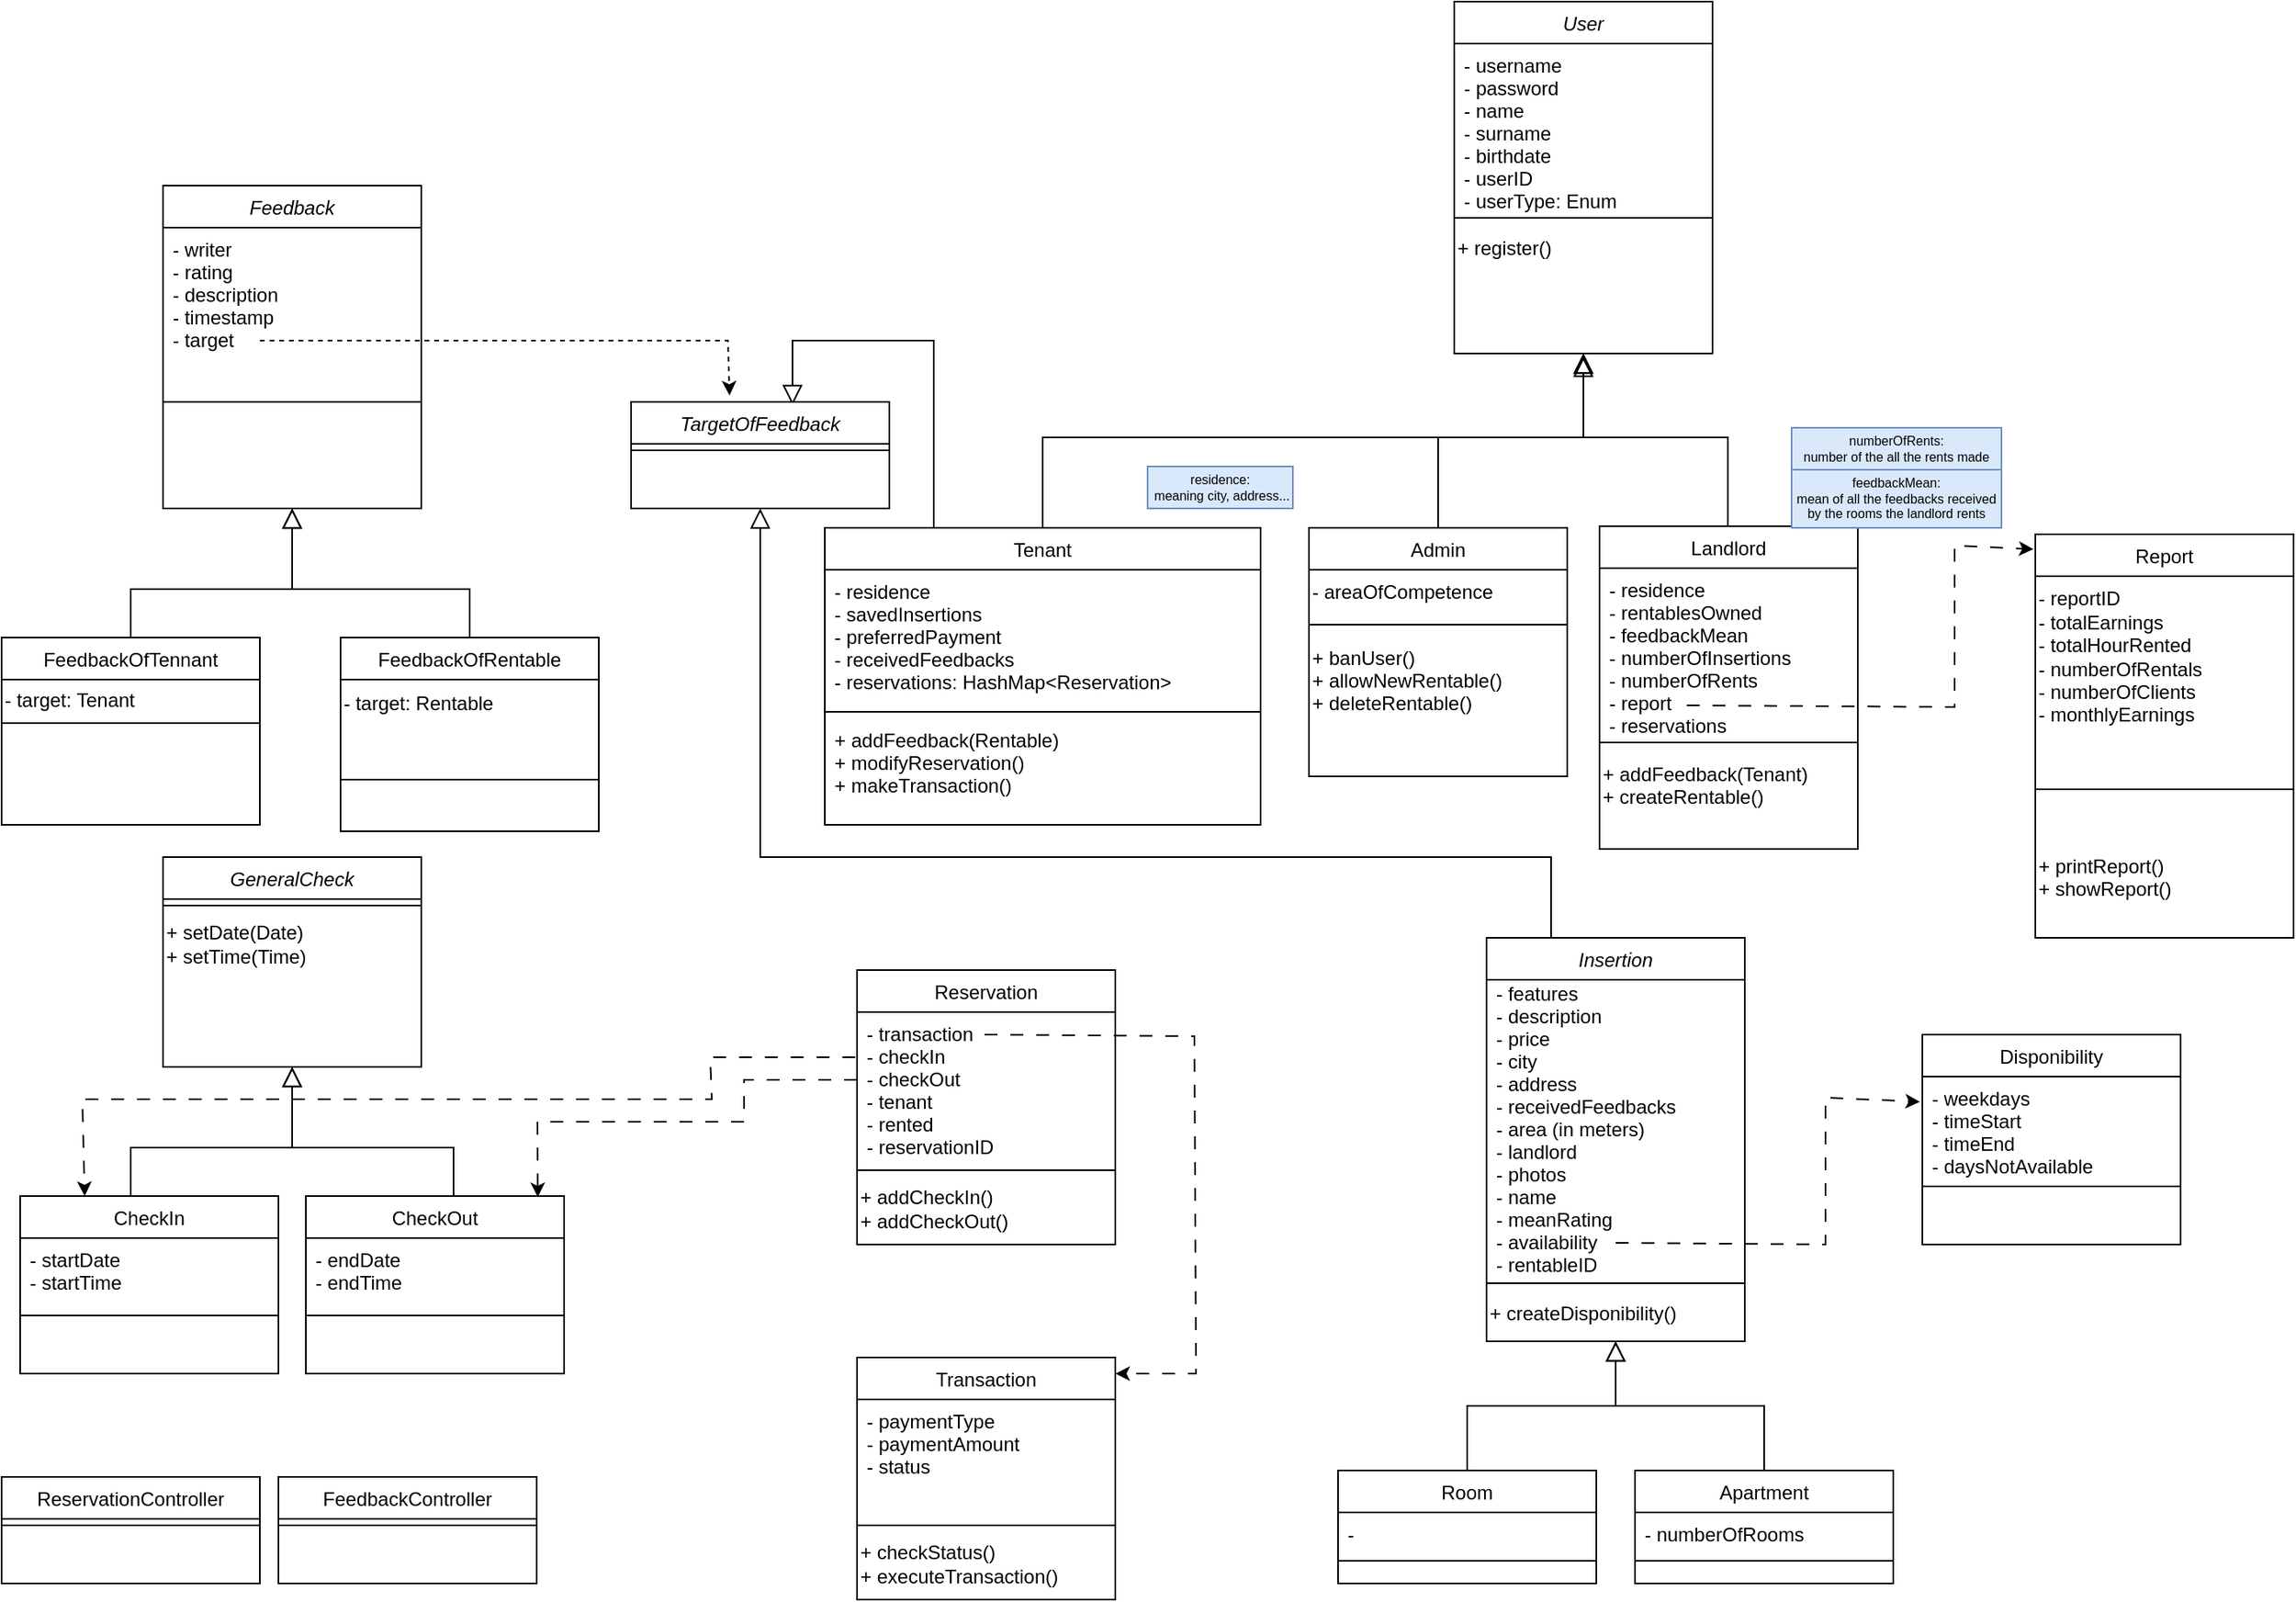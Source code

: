 <mxfile version="22.1.3" type="github">
  <diagram id="C5RBs43oDa-KdzZeNtuy" name="Page-1">
    <mxGraphModel dx="2195" dy="731" grid="1" gridSize="10" guides="1" tooltips="1" connect="1" arrows="1" fold="1" page="1" pageScale="1" pageWidth="827" pageHeight="1169" math="0" shadow="0">
      <root>
        <mxCell id="WIyWlLk6GJQsqaUBKTNV-0" />
        <mxCell id="WIyWlLk6GJQsqaUBKTNV-1" parent="WIyWlLk6GJQsqaUBKTNV-0" />
        <mxCell id="zkfFHV4jXpPFQw0GAbJ--0" value="User" style="swimlane;fontStyle=2;align=center;verticalAlign=top;childLayout=stackLayout;horizontal=1;startSize=26;horizontalStack=0;resizeParent=1;resizeLast=0;collapsible=1;marginBottom=0;rounded=0;shadow=0;strokeWidth=1;" parent="WIyWlLk6GJQsqaUBKTNV-1" vertex="1">
          <mxGeometry x="220" y="40" width="160" height="218" as="geometry">
            <mxRectangle x="220" y="40" width="160" height="26" as="alternateBounds" />
          </mxGeometry>
        </mxCell>
        <mxCell id="zkfFHV4jXpPFQw0GAbJ--1" value="- username&#xa;- password&#xa;- name&#xa;- surname&#xa;- birthdate&#xa;- userID&#xa;- userType: Enum&#xa;" style="text;align=left;verticalAlign=top;spacingLeft=4;spacingRight=4;overflow=hidden;rotatable=0;points=[[0,0.5],[1,0.5]];portConstraint=eastwest;" parent="zkfFHV4jXpPFQw0GAbJ--0" vertex="1">
          <mxGeometry y="26" width="160" height="104" as="geometry" />
        </mxCell>
        <mxCell id="zkfFHV4jXpPFQw0GAbJ--4" value="" style="line;html=1;strokeWidth=1;align=left;verticalAlign=middle;spacingTop=-1;spacingLeft=3;spacingRight=3;rotatable=0;labelPosition=right;points=[];portConstraint=eastwest;" parent="zkfFHV4jXpPFQw0GAbJ--0" vertex="1">
          <mxGeometry y="130" width="160" height="8" as="geometry" />
        </mxCell>
        <mxCell id="p2NiV_iMH0gN7rx2WyT5-13" value="+ register()" style="text;html=1;align=left;verticalAlign=middle;resizable=0;points=[];autosize=1;strokeColor=none;fillColor=none;" parent="zkfFHV4jXpPFQw0GAbJ--0" vertex="1">
          <mxGeometry y="138" width="160" height="30" as="geometry" />
        </mxCell>
        <mxCell id="zkfFHV4jXpPFQw0GAbJ--6" value="Tenant" style="swimlane;fontStyle=0;align=center;verticalAlign=top;childLayout=stackLayout;horizontal=1;startSize=26;horizontalStack=0;resizeParent=1;resizeLast=0;collapsible=1;marginBottom=0;rounded=0;shadow=0;strokeWidth=1;" parent="WIyWlLk6GJQsqaUBKTNV-1" vertex="1">
          <mxGeometry x="-170" y="366" width="270" height="184" as="geometry">
            <mxRectangle x="130" y="380" width="160" height="26" as="alternateBounds" />
          </mxGeometry>
        </mxCell>
        <mxCell id="zkfFHV4jXpPFQw0GAbJ--7" value="- residence&#xa;- savedInsertions&#xa;- preferredPayment&#xa;- receivedFeedbacks&#xa;- reservations: HashMap&lt;Reservation&gt;&#xa;&#xa;" style="text;align=left;verticalAlign=top;spacingLeft=4;spacingRight=4;overflow=hidden;rotatable=0;points=[[0,0.5],[1,0.5]];portConstraint=eastwest;" parent="zkfFHV4jXpPFQw0GAbJ--6" vertex="1">
          <mxGeometry y="26" width="270" height="84" as="geometry" />
        </mxCell>
        <mxCell id="zkfFHV4jXpPFQw0GAbJ--9" value="" style="line;html=1;strokeWidth=1;align=left;verticalAlign=middle;spacingTop=-1;spacingLeft=3;spacingRight=3;rotatable=0;labelPosition=right;points=[];portConstraint=eastwest;" parent="zkfFHV4jXpPFQw0GAbJ--6" vertex="1">
          <mxGeometry y="110" width="270" height="8" as="geometry" />
        </mxCell>
        <mxCell id="zkfFHV4jXpPFQw0GAbJ--11" value="+ addFeedback(Rentable)&#xa;+ modifyReservation()&#xa;+ makeTransaction()&#xa;&#xa;" style="text;align=left;verticalAlign=top;spacingLeft=4;spacingRight=4;overflow=hidden;rotatable=0;points=[[0,0.5],[1,0.5]];portConstraint=eastwest;" parent="zkfFHV4jXpPFQw0GAbJ--6" vertex="1">
          <mxGeometry y="118" width="270" height="62" as="geometry" />
        </mxCell>
        <mxCell id="zkfFHV4jXpPFQw0GAbJ--12" value="" style="endArrow=block;endSize=10;endFill=0;shadow=0;strokeWidth=1;rounded=0;edgeStyle=elbowEdgeStyle;elbow=vertical;" parent="WIyWlLk6GJQsqaUBKTNV-1" source="zkfFHV4jXpPFQw0GAbJ--6" target="zkfFHV4jXpPFQw0GAbJ--0" edge="1">
          <mxGeometry width="160" relative="1" as="geometry">
            <mxPoint x="200" y="203" as="sourcePoint" />
            <mxPoint x="200" y="203" as="targetPoint" />
            <Array as="points">
              <mxPoint x="160" y="310" />
            </Array>
          </mxGeometry>
        </mxCell>
        <mxCell id="zkfFHV4jXpPFQw0GAbJ--13" value="Landlord" style="swimlane;fontStyle=0;align=center;verticalAlign=top;childLayout=stackLayout;horizontal=1;startSize=26;horizontalStack=0;resizeParent=1;resizeLast=0;collapsible=1;marginBottom=0;rounded=0;shadow=0;strokeWidth=1;" parent="WIyWlLk6GJQsqaUBKTNV-1" vertex="1">
          <mxGeometry x="310" y="365" width="160" height="200" as="geometry">
            <mxRectangle x="340" y="380" width="170" height="26" as="alternateBounds" />
          </mxGeometry>
        </mxCell>
        <mxCell id="zkfFHV4jXpPFQw0GAbJ--14" value="- residence&#xa;- rentablesOwned&#xa;- feedbackMean&#xa;- numberOfInsertions&#xa;- numberOfRents&#xa;- report&#xa;- reservations&#xa;" style="text;align=left;verticalAlign=top;spacingLeft=4;spacingRight=4;overflow=hidden;rotatable=0;points=[[0,0.5],[1,0.5]];portConstraint=eastwest;" parent="zkfFHV4jXpPFQw0GAbJ--13" vertex="1">
          <mxGeometry y="26" width="160" height="104" as="geometry" />
        </mxCell>
        <mxCell id="zkfFHV4jXpPFQw0GAbJ--15" value="" style="line;html=1;strokeWidth=1;align=left;verticalAlign=middle;spacingTop=-1;spacingLeft=3;spacingRight=3;rotatable=0;labelPosition=right;points=[];portConstraint=eastwest;" parent="zkfFHV4jXpPFQw0GAbJ--13" vertex="1">
          <mxGeometry y="130" width="160" height="8" as="geometry" />
        </mxCell>
        <mxCell id="p2NiV_iMH0gN7rx2WyT5-9" value="&lt;div&gt;+ addFeedback(Tenant)&lt;/div&gt;&lt;div&gt;+ createRentable()&lt;/div&gt;&lt;div&gt;&lt;br&gt;&lt;/div&gt;" style="text;html=1;align=left;verticalAlign=middle;resizable=0;points=[];autosize=1;strokeColor=none;fillColor=none;" parent="zkfFHV4jXpPFQw0GAbJ--13" vertex="1">
          <mxGeometry y="138" width="160" height="60" as="geometry" />
        </mxCell>
        <mxCell id="zkfFHV4jXpPFQw0GAbJ--16" value="" style="endArrow=block;endSize=10;endFill=0;shadow=0;strokeWidth=1;rounded=0;edgeStyle=elbowEdgeStyle;elbow=vertical;" parent="WIyWlLk6GJQsqaUBKTNV-1" edge="1">
          <mxGeometry width="160" relative="1" as="geometry">
            <mxPoint x="389.52" y="365" as="sourcePoint" />
            <mxPoint x="300" y="260" as="targetPoint" />
            <Array as="points">
              <mxPoint x="350" y="310" />
            </Array>
          </mxGeometry>
        </mxCell>
        <mxCell id="zkfFHV4jXpPFQw0GAbJ--17" value="FeedbackOfTennant" style="swimlane;fontStyle=0;align=center;verticalAlign=top;childLayout=stackLayout;horizontal=1;startSize=26;horizontalStack=0;resizeParent=1;resizeLast=0;collapsible=1;marginBottom=0;rounded=0;shadow=0;strokeWidth=1;" parent="WIyWlLk6GJQsqaUBKTNV-1" vertex="1">
          <mxGeometry x="-680" y="434" width="160" height="116" as="geometry">
            <mxRectangle x="550" y="140" width="160" height="26" as="alternateBounds" />
          </mxGeometry>
        </mxCell>
        <mxCell id="zkfFHV4jXpPFQw0GAbJ--23" value="" style="line;html=1;strokeWidth=1;align=left;verticalAlign=middle;spacingTop=-1;spacingLeft=3;spacingRight=3;rotatable=0;labelPosition=right;points=[];portConstraint=eastwest;" parent="zkfFHV4jXpPFQw0GAbJ--17" vertex="1">
          <mxGeometry y="26" width="160" height="54" as="geometry" />
        </mxCell>
        <mxCell id="wfxfI5iOZnwXjlkPvfiG-5" value="Report" style="swimlane;fontStyle=0;align=center;verticalAlign=top;childLayout=stackLayout;horizontal=1;startSize=26;horizontalStack=0;resizeParent=1;resizeLast=0;collapsible=1;marginBottom=0;rounded=0;shadow=0;strokeWidth=1;" parent="WIyWlLk6GJQsqaUBKTNV-1" vertex="1">
          <mxGeometry x="580" y="370" width="160" height="250" as="geometry">
            <mxRectangle x="340" y="380" width="170" height="26" as="alternateBounds" />
          </mxGeometry>
        </mxCell>
        <mxCell id="p2NiV_iMH0gN7rx2WyT5-6" value="&lt;div&gt;- reportID&lt;/div&gt;&lt;div&gt;- totalEarnings&lt;/div&gt;&lt;div&gt;- totalHourRented&lt;/div&gt;&lt;div&gt;- numberOfRentals&lt;/div&gt;&lt;div&gt;- numberOfClients&lt;br&gt;&lt;/div&gt;&lt;div&gt;- monthlyEarnings&lt;br&gt;&lt;/div&gt;" style="text;html=1;align=left;verticalAlign=middle;resizable=0;points=[];autosize=1;strokeColor=none;fillColor=none;" parent="wfxfI5iOZnwXjlkPvfiG-5" vertex="1">
          <mxGeometry y="26" width="160" height="100" as="geometry" />
        </mxCell>
        <mxCell id="wfxfI5iOZnwXjlkPvfiG-7" value="" style="line;html=1;strokeWidth=1;align=left;verticalAlign=middle;spacingTop=-1;spacingLeft=3;spacingRight=3;rotatable=0;labelPosition=right;points=[];portConstraint=eastwest;" parent="wfxfI5iOZnwXjlkPvfiG-5" vertex="1">
          <mxGeometry y="126" width="160" height="64" as="geometry" />
        </mxCell>
        <mxCell id="p2NiV_iMH0gN7rx2WyT5-11" value="&lt;div&gt;+ printReport()&lt;/div&gt;&lt;div&gt;+ showReport()&lt;/div&gt;&lt;div&gt;&lt;br&gt;&lt;/div&gt;" style="text;html=1;align=left;verticalAlign=middle;resizable=0;points=[];autosize=1;strokeColor=none;fillColor=none;" parent="wfxfI5iOZnwXjlkPvfiG-5" vertex="1">
          <mxGeometry y="190" width="160" height="60" as="geometry" />
        </mxCell>
        <mxCell id="wfxfI5iOZnwXjlkPvfiG-14" value="Insertion" style="swimlane;fontStyle=2;align=center;verticalAlign=top;childLayout=stackLayout;horizontal=1;startSize=26;horizontalStack=0;resizeParent=1;resizeLast=0;collapsible=1;marginBottom=0;rounded=0;shadow=0;strokeWidth=1;" parent="WIyWlLk6GJQsqaUBKTNV-1" vertex="1">
          <mxGeometry x="240" y="620" width="160" height="250" as="geometry">
            <mxRectangle x="340" y="380" width="170" height="26" as="alternateBounds" />
          </mxGeometry>
        </mxCell>
        <mxCell id="wfxfI5iOZnwXjlkPvfiG-15" value="- features&#xa;- description&#xa;- price&#xa;- city&#xa;- address&#xa;- receivedFeedbacks&#xa;- area (in meters)&#xa;- landlord&#xa;- photos&#xa;- name&#xa;- meanRating&#xa;- availability&#xa;- rentableID&#xa;&#xa;&#xa;&#xa;&#xa;&#xa;&#xa;" style="text;align=left;verticalAlign=middle;spacingLeft=4;spacingRight=4;overflow=hidden;rotatable=0;points=[[0,0.5],[1,0.5]];portConstraint=eastwest;labelPosition=center;verticalLabelPosition=middle;" parent="wfxfI5iOZnwXjlkPvfiG-14" vertex="1">
          <mxGeometry y="26" width="160" height="184" as="geometry" />
        </mxCell>
        <mxCell id="wfxfI5iOZnwXjlkPvfiG-16" value="" style="line;html=1;strokeWidth=1;align=left;verticalAlign=middle;spacingTop=-1;spacingLeft=3;spacingRight=3;rotatable=0;labelPosition=right;points=[];portConstraint=eastwest;" parent="wfxfI5iOZnwXjlkPvfiG-14" vertex="1">
          <mxGeometry y="210" width="160" height="8" as="geometry" />
        </mxCell>
        <mxCell id="p2NiV_iMH0gN7rx2WyT5-10" value="+ createDisponibility()" style="text;html=1;align=left;verticalAlign=middle;resizable=0;points=[];autosize=1;strokeColor=none;fillColor=none;" parent="wfxfI5iOZnwXjlkPvfiG-14" vertex="1">
          <mxGeometry y="218" width="160" height="30" as="geometry" />
        </mxCell>
        <mxCell id="wfxfI5iOZnwXjlkPvfiG-17" value="Room" style="swimlane;fontStyle=0;align=center;verticalAlign=top;childLayout=stackLayout;horizontal=1;startSize=26;horizontalStack=0;resizeParent=1;resizeLast=0;collapsible=1;marginBottom=0;rounded=0;shadow=0;strokeWidth=1;" parent="WIyWlLk6GJQsqaUBKTNV-1" vertex="1">
          <mxGeometry x="148" y="950" width="160" height="70" as="geometry">
            <mxRectangle x="340" y="380" width="170" height="26" as="alternateBounds" />
          </mxGeometry>
        </mxCell>
        <mxCell id="wfxfI5iOZnwXjlkPvfiG-18" value="- " style="text;align=left;verticalAlign=top;spacingLeft=4;spacingRight=4;overflow=hidden;rotatable=0;points=[[0,0.5],[1,0.5]];portConstraint=eastwest;" parent="wfxfI5iOZnwXjlkPvfiG-17" vertex="1">
          <mxGeometry y="26" width="160" height="26" as="geometry" />
        </mxCell>
        <mxCell id="wfxfI5iOZnwXjlkPvfiG-19" value="" style="line;html=1;strokeWidth=1;align=left;verticalAlign=middle;spacingTop=-1;spacingLeft=3;spacingRight=3;rotatable=0;labelPosition=right;points=[];portConstraint=eastwest;" parent="wfxfI5iOZnwXjlkPvfiG-17" vertex="1">
          <mxGeometry y="52" width="160" height="8" as="geometry" />
        </mxCell>
        <mxCell id="wfxfI5iOZnwXjlkPvfiG-20" value="Apartment" style="swimlane;fontStyle=0;align=center;verticalAlign=top;childLayout=stackLayout;horizontal=1;startSize=26;horizontalStack=0;resizeParent=1;resizeLast=0;collapsible=1;marginBottom=0;rounded=0;shadow=0;strokeWidth=1;" parent="WIyWlLk6GJQsqaUBKTNV-1" vertex="1">
          <mxGeometry x="332" y="950" width="160" height="70" as="geometry">
            <mxRectangle x="340" y="380" width="170" height="26" as="alternateBounds" />
          </mxGeometry>
        </mxCell>
        <mxCell id="wfxfI5iOZnwXjlkPvfiG-21" value="- numberOfRooms" style="text;align=left;verticalAlign=top;spacingLeft=4;spacingRight=4;overflow=hidden;rotatable=0;points=[[0,0.5],[1,0.5]];portConstraint=eastwest;" parent="wfxfI5iOZnwXjlkPvfiG-20" vertex="1">
          <mxGeometry y="26" width="160" height="26" as="geometry" />
        </mxCell>
        <mxCell id="wfxfI5iOZnwXjlkPvfiG-22" value="" style="line;html=1;strokeWidth=1;align=left;verticalAlign=middle;spacingTop=-1;spacingLeft=3;spacingRight=3;rotatable=0;labelPosition=right;points=[];portConstraint=eastwest;" parent="wfxfI5iOZnwXjlkPvfiG-20" vertex="1">
          <mxGeometry y="52" width="160" height="8" as="geometry" />
        </mxCell>
        <mxCell id="wfxfI5iOZnwXjlkPvfiG-23" value="Reservation" style="swimlane;fontStyle=0;align=center;verticalAlign=top;childLayout=stackLayout;horizontal=1;startSize=26;horizontalStack=0;resizeParent=1;resizeLast=0;collapsible=1;marginBottom=0;rounded=0;shadow=0;strokeWidth=1;" parent="WIyWlLk6GJQsqaUBKTNV-1" vertex="1">
          <mxGeometry x="-150" y="640" width="160" height="170" as="geometry">
            <mxRectangle x="340" y="380" width="170" height="26" as="alternateBounds" />
          </mxGeometry>
        </mxCell>
        <mxCell id="wfxfI5iOZnwXjlkPvfiG-24" value="- transaction&#xa;- checkIn&#xa;- checkOut&#xa;- tenant&#xa;- rented&#xa;- reservationID&#xa;&#xa;" style="text;align=left;verticalAlign=top;spacingLeft=4;spacingRight=4;overflow=hidden;rotatable=0;points=[[0,0.5],[1,0.5]];portConstraint=eastwest;" parent="wfxfI5iOZnwXjlkPvfiG-23" vertex="1">
          <mxGeometry y="26" width="160" height="94" as="geometry" />
        </mxCell>
        <mxCell id="wfxfI5iOZnwXjlkPvfiG-25" value="" style="line;html=1;strokeWidth=1;align=left;verticalAlign=middle;spacingTop=-1;spacingLeft=3;spacingRight=3;rotatable=0;labelPosition=right;points=[];portConstraint=eastwest;" parent="wfxfI5iOZnwXjlkPvfiG-23" vertex="1">
          <mxGeometry y="120" width="160" height="8" as="geometry" />
        </mxCell>
        <mxCell id="p2NiV_iMH0gN7rx2WyT5-7" value="&lt;div&gt;+ addCheckIn()&lt;/div&gt;&lt;div&gt;+ addCheckOut()&lt;/div&gt;" style="text;html=1;align=left;verticalAlign=middle;resizable=0;points=[];autosize=1;strokeColor=none;fillColor=none;" parent="wfxfI5iOZnwXjlkPvfiG-23" vertex="1">
          <mxGeometry y="128" width="160" height="40" as="geometry" />
        </mxCell>
        <mxCell id="wfxfI5iOZnwXjlkPvfiG-26" value="Transaction" style="swimlane;fontStyle=0;align=center;verticalAlign=top;childLayout=stackLayout;horizontal=1;startSize=26;horizontalStack=0;resizeParent=1;resizeLast=0;collapsible=1;marginBottom=0;rounded=0;shadow=0;strokeWidth=1;" parent="WIyWlLk6GJQsqaUBKTNV-1" vertex="1">
          <mxGeometry x="-150" y="880" width="160" height="150" as="geometry">
            <mxRectangle x="340" y="380" width="170" height="26" as="alternateBounds" />
          </mxGeometry>
        </mxCell>
        <mxCell id="wfxfI5iOZnwXjlkPvfiG-27" value="- paymentType&#xa;- paymentAmount&#xa;- status&#xa;" style="text;align=left;verticalAlign=top;spacingLeft=4;spacingRight=4;overflow=hidden;rotatable=0;points=[[0,0.5],[1,0.5]];portConstraint=eastwest;" parent="wfxfI5iOZnwXjlkPvfiG-26" vertex="1">
          <mxGeometry y="26" width="160" height="74" as="geometry" />
        </mxCell>
        <mxCell id="wfxfI5iOZnwXjlkPvfiG-28" value="" style="line;html=1;strokeWidth=1;align=left;verticalAlign=middle;spacingTop=-1;spacingLeft=3;spacingRight=3;rotatable=0;labelPosition=right;points=[];portConstraint=eastwest;" parent="wfxfI5iOZnwXjlkPvfiG-26" vertex="1">
          <mxGeometry y="100" width="160" height="8" as="geometry" />
        </mxCell>
        <mxCell id="p2NiV_iMH0gN7rx2WyT5-8" value="&lt;div&gt;+ checkStatus()&lt;br&gt;&lt;/div&gt;&lt;div&gt;+ executeTransaction()&lt;br&gt;&lt;/div&gt;" style="text;html=1;align=left;verticalAlign=middle;resizable=0;points=[];autosize=1;strokeColor=none;fillColor=none;" parent="wfxfI5iOZnwXjlkPvfiG-26" vertex="1">
          <mxGeometry y="108" width="160" height="40" as="geometry" />
        </mxCell>
        <mxCell id="wfxfI5iOZnwXjlkPvfiG-55" value="Feedback" style="swimlane;fontStyle=2;align=center;verticalAlign=top;childLayout=stackLayout;horizontal=1;startSize=26;horizontalStack=0;resizeParent=1;resizeLast=0;collapsible=1;marginBottom=0;rounded=0;shadow=0;strokeWidth=1;" parent="WIyWlLk6GJQsqaUBKTNV-1" vertex="1">
          <mxGeometry x="-580" y="154" width="160" height="200" as="geometry">
            <mxRectangle x="340" y="380" width="170" height="26" as="alternateBounds" />
          </mxGeometry>
        </mxCell>
        <mxCell id="wfxfI5iOZnwXjlkPvfiG-56" value="- writer&#xa;- rating&#xa;- description&#xa;- timestamp&#xa;- target&#xa;" style="text;align=left;verticalAlign=top;spacingLeft=4;spacingRight=4;overflow=hidden;rotatable=0;points=[[0,0.5],[1,0.5]];portConstraint=eastwest;" parent="wfxfI5iOZnwXjlkPvfiG-55" vertex="1">
          <mxGeometry y="26" width="160" height="104" as="geometry" />
        </mxCell>
        <mxCell id="wfxfI5iOZnwXjlkPvfiG-74" value="" style="endArrow=block;endSize=10;endFill=0;shadow=0;strokeWidth=1;rounded=0;edgeStyle=elbowEdgeStyle;elbow=vertical;exitX=0.25;exitY=0;exitDx=0;exitDy=0;" parent="wfxfI5iOZnwXjlkPvfiG-55" source="zkfFHV4jXpPFQw0GAbJ--6" edge="1">
          <mxGeometry width="160" relative="1" as="geometry">
            <mxPoint x="30" y="160.0" as="sourcePoint" />
            <mxPoint x="390" y="136" as="targetPoint" />
            <Array as="points">
              <mxPoint x="480" y="96" />
            </Array>
          </mxGeometry>
        </mxCell>
        <mxCell id="wfxfI5iOZnwXjlkPvfiG-57" value="" style="line;html=1;strokeWidth=1;align=left;verticalAlign=middle;spacingTop=-1;spacingLeft=3;spacingRight=3;rotatable=0;labelPosition=right;points=[];portConstraint=eastwest;" parent="wfxfI5iOZnwXjlkPvfiG-55" vertex="1">
          <mxGeometry y="130" width="160" height="8" as="geometry" />
        </mxCell>
        <mxCell id="wfxfI5iOZnwXjlkPvfiG-60" value="" style="endArrow=block;endSize=10;endFill=0;shadow=0;strokeWidth=1;rounded=0;edgeStyle=elbowEdgeStyle;elbow=vertical;exitX=0.5;exitY=0;exitDx=0;exitDy=0;" parent="WIyWlLk6GJQsqaUBKTNV-1" source="wfxfI5iOZnwXjlkPvfiG-2" edge="1">
          <mxGeometry width="160" relative="1" as="geometry">
            <mxPoint x="10" y="358.0" as="sourcePoint" />
            <mxPoint x="300" y="258" as="targetPoint" />
            <Array as="points">
              <mxPoint x="260" y="310" />
            </Array>
          </mxGeometry>
        </mxCell>
        <mxCell id="wfxfI5iOZnwXjlkPvfiG-61" value="" style="endArrow=block;endSize=10;endFill=0;shadow=0;strokeWidth=1;rounded=0;edgeStyle=elbowEdgeStyle;elbow=vertical;" parent="WIyWlLk6GJQsqaUBKTNV-1" edge="1">
          <mxGeometry width="160" relative="1" as="geometry">
            <mxPoint x="-390" y="434" as="sourcePoint" />
            <mxPoint x="-500" y="354" as="targetPoint" />
            <Array as="points">
              <mxPoint x="-450" y="404" />
            </Array>
          </mxGeometry>
        </mxCell>
        <mxCell id="wfxfI5iOZnwXjlkPvfiG-62" value="" style="endArrow=block;endSize=10;endFill=0;shadow=0;strokeWidth=1;rounded=0;edgeStyle=elbowEdgeStyle;elbow=vertical;" parent="WIyWlLk6GJQsqaUBKTNV-1" edge="1">
          <mxGeometry width="160" relative="1" as="geometry">
            <mxPoint x="-600" y="434" as="sourcePoint" />
            <mxPoint x="-500" y="354" as="targetPoint" />
            <Array as="points">
              <mxPoint x="-550" y="404" />
            </Array>
          </mxGeometry>
        </mxCell>
        <mxCell id="wfxfI5iOZnwXjlkPvfiG-63" value="" style="endArrow=block;endSize=10;endFill=0;shadow=0;strokeWidth=1;rounded=0;edgeStyle=elbowEdgeStyle;elbow=vertical;exitX=0.5;exitY=0;exitDx=0;exitDy=0;" parent="WIyWlLk6GJQsqaUBKTNV-1" source="wfxfI5iOZnwXjlkPvfiG-17" edge="1">
          <mxGeometry width="160" relative="1" as="geometry">
            <mxPoint x="310" y="890" as="sourcePoint" />
            <mxPoint x="320" y="870" as="targetPoint" />
            <Array as="points" />
          </mxGeometry>
        </mxCell>
        <mxCell id="wfxfI5iOZnwXjlkPvfiG-64" value="" style="endArrow=block;endSize=10;endFill=0;shadow=0;strokeWidth=1;rounded=0;edgeStyle=elbowEdgeStyle;elbow=vertical;exitX=0.5;exitY=0;exitDx=0;exitDy=0;entryX=0.5;entryY=1;entryDx=0;entryDy=0;" parent="WIyWlLk6GJQsqaUBKTNV-1" source="wfxfI5iOZnwXjlkPvfiG-20" target="wfxfI5iOZnwXjlkPvfiG-14" edge="1">
          <mxGeometry width="160" relative="1" as="geometry">
            <mxPoint x="320" y="900" as="sourcePoint" />
            <mxPoint x="390" y="790" as="targetPoint" />
            <Array as="points" />
          </mxGeometry>
        </mxCell>
        <mxCell id="wfxfI5iOZnwXjlkPvfiG-65" value="&lt;div style=&quot;font-size: 8px;&quot;&gt;feedbackMean:&lt;/div&gt;mean of all the feedbacks received by the rooms the landlord rents" style="text;html=1;strokeColor=#6c8ebf;fillColor=#dae8fc;align=center;verticalAlign=middle;whiteSpace=wrap;rounded=0;fontSize=8;" parent="WIyWlLk6GJQsqaUBKTNV-1" vertex="1">
          <mxGeometry x="429" y="330" width="130" height="36" as="geometry" />
        </mxCell>
        <mxCell id="wfxfI5iOZnwXjlkPvfiG-66" value="&lt;div style=&quot;font-size: 8px;&quot;&gt;numberOfRents:&lt;/div&gt;number of the all the rents made " style="text;html=1;strokeColor=#6c8ebf;fillColor=#dae8fc;align=center;verticalAlign=middle;whiteSpace=wrap;rounded=0;fontSize=8;" parent="WIyWlLk6GJQsqaUBKTNV-1" vertex="1">
          <mxGeometry x="429" y="304" width="130" height="26" as="geometry" />
        </mxCell>
        <mxCell id="wfxfI5iOZnwXjlkPvfiG-71" value="TargetOfFeedback" style="swimlane;fontStyle=2;align=center;verticalAlign=top;childLayout=stackLayout;horizontal=1;startSize=26;horizontalStack=0;resizeParent=1;resizeLast=0;collapsible=1;marginBottom=0;rounded=0;shadow=0;strokeWidth=1;" parent="WIyWlLk6GJQsqaUBKTNV-1" vertex="1">
          <mxGeometry x="-290" y="288" width="160" height="66" as="geometry">
            <mxRectangle x="340" y="380" width="170" height="26" as="alternateBounds" />
          </mxGeometry>
        </mxCell>
        <mxCell id="wfxfI5iOZnwXjlkPvfiG-73" value="" style="line;html=1;strokeWidth=1;align=left;verticalAlign=middle;spacingTop=-1;spacingLeft=3;spacingRight=3;rotatable=0;labelPosition=right;points=[];portConstraint=eastwest;" parent="wfxfI5iOZnwXjlkPvfiG-71" vertex="1">
          <mxGeometry y="26" width="160" height="8" as="geometry" />
        </mxCell>
        <mxCell id="wfxfI5iOZnwXjlkPvfiG-72" value="&#xa;" style="text;align=left;verticalAlign=top;spacingLeft=4;spacingRight=4;overflow=hidden;rotatable=0;points=[[0,0.5],[1,0.5]];portConstraint=eastwest;" parent="wfxfI5iOZnwXjlkPvfiG-71" vertex="1">
          <mxGeometry y="34" width="160" height="26" as="geometry" />
        </mxCell>
        <mxCell id="wfxfI5iOZnwXjlkPvfiG-76" value="" style="endArrow=block;endSize=10;endFill=0;shadow=0;strokeWidth=1;rounded=0;edgeStyle=elbowEdgeStyle;elbow=vertical;exitX=0.25;exitY=0;exitDx=0;exitDy=0;entryX=0.5;entryY=1;entryDx=0;entryDy=0;" parent="WIyWlLk6GJQsqaUBKTNV-1" source="wfxfI5iOZnwXjlkPvfiG-14" target="wfxfI5iOZnwXjlkPvfiG-71" edge="1">
          <mxGeometry width="160" relative="1" as="geometry">
            <mxPoint x="319" y="572" as="sourcePoint" />
            <mxPoint x="-100" y="530" as="targetPoint" />
            <Array as="points">
              <mxPoint x="40" y="570" />
            </Array>
          </mxGeometry>
        </mxCell>
        <mxCell id="wfxfI5iOZnwXjlkPvfiG-2" value="Admin" style="swimlane;fontStyle=0;align=center;verticalAlign=top;childLayout=stackLayout;horizontal=1;startSize=26;horizontalStack=0;resizeParent=1;resizeLast=0;collapsible=1;marginBottom=0;rounded=0;shadow=0;strokeWidth=1;" parent="WIyWlLk6GJQsqaUBKTNV-1" vertex="1">
          <mxGeometry x="130" y="366" width="160" height="154" as="geometry">
            <mxRectangle x="340" y="380" width="170" height="26" as="alternateBounds" />
          </mxGeometry>
        </mxCell>
        <mxCell id="wfxfI5iOZnwXjlkPvfiG-67" value="- areaOfCompetence" style="text;html=1;align=left;verticalAlign=top;resizable=0;points=[];autosize=1;strokeColor=none;fillColor=none;" parent="wfxfI5iOZnwXjlkPvfiG-2" vertex="1">
          <mxGeometry y="26" width="160" height="30" as="geometry" />
        </mxCell>
        <mxCell id="wfxfI5iOZnwXjlkPvfiG-4" value="" style="line;html=1;strokeWidth=1;align=left;verticalAlign=middle;spacingTop=-1;spacingLeft=3;spacingRight=3;rotatable=0;labelPosition=right;points=[];portConstraint=eastwest;" parent="wfxfI5iOZnwXjlkPvfiG-2" vertex="1">
          <mxGeometry y="56" width="160" height="8" as="geometry" />
        </mxCell>
        <mxCell id="p2NiV_iMH0gN7rx2WyT5-12" value="&lt;div&gt;+ banUser()&lt;/div&gt;&lt;div&gt;+ allowNewRentable()&lt;/div&gt;&lt;div&gt;+ deleteRentable()&lt;/div&gt;&lt;div&gt;&lt;br&gt;&lt;/div&gt;&lt;div&gt;&lt;br&gt;&lt;/div&gt;" style="text;html=1;align=left;verticalAlign=middle;resizable=0;points=[];autosize=1;strokeColor=none;fillColor=none;" parent="wfxfI5iOZnwXjlkPvfiG-2" vertex="1">
          <mxGeometry y="64" width="160" height="90" as="geometry" />
        </mxCell>
        <mxCell id="wfxfI5iOZnwXjlkPvfiG-53" value="&lt;div style=&quot;font-size: 8px;&quot;&gt;residence:&lt;/div&gt;&lt;div style=&quot;font-size: 8px;&quot;&gt;&amp;nbsp;meaning city, address...&lt;/div&gt;" style="text;html=1;strokeColor=#6c8ebf;fillColor=#dae8fc;align=center;verticalAlign=middle;whiteSpace=wrap;rounded=0;fontSize=8;" parent="WIyWlLk6GJQsqaUBKTNV-1" vertex="1">
          <mxGeometry x="30" y="328" width="90" height="26" as="geometry" />
        </mxCell>
        <mxCell id="wfxfI5iOZnwXjlkPvfiG-78" value="" style="endArrow=classic;html=1;rounded=0;dashed=1;" parent="WIyWlLk6GJQsqaUBKTNV-1" edge="1">
          <mxGeometry width="50" height="50" relative="1" as="geometry">
            <mxPoint x="-520" y="250" as="sourcePoint" />
            <mxPoint x="-229" y="284" as="targetPoint" />
            <Array as="points">
              <mxPoint x="-230" y="250" />
            </Array>
          </mxGeometry>
        </mxCell>
        <mxCell id="wfxfI5iOZnwXjlkPvfiG-79" value="" style="endArrow=classic;html=1;rounded=0;entryX=-0.007;entryY=0.037;entryDx=0;entryDy=0;entryPerimeter=0;dashed=1;dashPattern=8 8;" parent="WIyWlLk6GJQsqaUBKTNV-1" target="wfxfI5iOZnwXjlkPvfiG-5" edge="1">
          <mxGeometry width="50" height="50" relative="1" as="geometry">
            <mxPoint x="364" y="476" as="sourcePoint" />
            <mxPoint x="580" y="410" as="targetPoint" />
            <Array as="points">
              <mxPoint x="530" y="477" />
              <mxPoint x="530" y="377" />
            </Array>
          </mxGeometry>
        </mxCell>
        <mxCell id="wfxfI5iOZnwXjlkPvfiG-8" value="Disponibility" style="swimlane;fontStyle=0;align=center;verticalAlign=top;childLayout=stackLayout;horizontal=1;startSize=26;horizontalStack=0;resizeParent=1;resizeLast=0;collapsible=1;marginBottom=0;rounded=0;shadow=0;strokeWidth=1;" parent="WIyWlLk6GJQsqaUBKTNV-1" vertex="1">
          <mxGeometry x="510" y="680" width="160" height="130" as="geometry">
            <mxRectangle x="340" y="380" width="170" height="26" as="alternateBounds" />
          </mxGeometry>
        </mxCell>
        <mxCell id="wfxfI5iOZnwXjlkPvfiG-9" value="- weekdays&#xa;- timeStart&#xa;- timeEnd&#xa;- daysNotAvailable&#xa;&#xa;&#xa;" style="text;align=left;verticalAlign=top;spacingLeft=4;spacingRight=4;overflow=hidden;rotatable=0;points=[[0,0.5],[1,0.5]];portConstraint=eastwest;" parent="wfxfI5iOZnwXjlkPvfiG-8" vertex="1">
          <mxGeometry y="26" width="160" height="64" as="geometry" />
        </mxCell>
        <mxCell id="wfxfI5iOZnwXjlkPvfiG-10" value="" style="line;html=1;strokeWidth=1;align=left;verticalAlign=middle;spacingTop=-1;spacingLeft=3;spacingRight=3;rotatable=0;labelPosition=right;points=[];portConstraint=eastwest;" parent="wfxfI5iOZnwXjlkPvfiG-8" vertex="1">
          <mxGeometry y="90" width="160" height="8" as="geometry" />
        </mxCell>
        <mxCell id="wfxfI5iOZnwXjlkPvfiG-80" value="" style="endArrow=classic;html=1;rounded=0;entryX=-0.009;entryY=0.244;entryDx=0;entryDy=0;entryPerimeter=0;dashed=1;dashPattern=8 8;" parent="WIyWlLk6GJQsqaUBKTNV-1" target="wfxfI5iOZnwXjlkPvfiG-9" edge="1">
          <mxGeometry width="50" height="50" relative="1" as="geometry">
            <mxPoint x="320" y="809" as="sourcePoint" />
            <mxPoint x="534" y="719" as="targetPoint" />
            <Array as="points">
              <mxPoint x="450" y="810" />
              <mxPoint x="450" y="719" />
            </Array>
          </mxGeometry>
        </mxCell>
        <mxCell id="wfxfI5iOZnwXjlkPvfiG-81" value="CheckIn" style="swimlane;fontStyle=0;align=center;verticalAlign=top;childLayout=stackLayout;horizontal=1;startSize=26;horizontalStack=0;resizeParent=1;resizeLast=0;collapsible=1;marginBottom=0;rounded=0;shadow=0;strokeWidth=1;" parent="WIyWlLk6GJQsqaUBKTNV-1" vertex="1">
          <mxGeometry x="-668.5" y="780" width="160" height="110" as="geometry">
            <mxRectangle x="340" y="380" width="170" height="26" as="alternateBounds" />
          </mxGeometry>
        </mxCell>
        <mxCell id="wfxfI5iOZnwXjlkPvfiG-82" value="- startDate&#xa;- startTime&#xa;" style="text;align=left;verticalAlign=top;spacingLeft=4;spacingRight=4;overflow=hidden;rotatable=0;points=[[0,0.5],[1,0.5]];portConstraint=eastwest;" parent="wfxfI5iOZnwXjlkPvfiG-81" vertex="1">
          <mxGeometry y="26" width="160" height="44" as="geometry" />
        </mxCell>
        <mxCell id="wfxfI5iOZnwXjlkPvfiG-83" value="" style="line;html=1;strokeWidth=1;align=left;verticalAlign=middle;spacingTop=-1;spacingLeft=3;spacingRight=3;rotatable=0;labelPosition=right;points=[];portConstraint=eastwest;" parent="wfxfI5iOZnwXjlkPvfiG-81" vertex="1">
          <mxGeometry y="70" width="160" height="8" as="geometry" />
        </mxCell>
        <mxCell id="wfxfI5iOZnwXjlkPvfiG-85" value="CheckOut" style="swimlane;fontStyle=0;align=center;verticalAlign=top;childLayout=stackLayout;horizontal=1;startSize=26;horizontalStack=0;resizeParent=1;resizeLast=0;collapsible=1;marginBottom=0;rounded=0;shadow=0;strokeWidth=1;" parent="WIyWlLk6GJQsqaUBKTNV-1" vertex="1">
          <mxGeometry x="-491.5" y="780" width="160" height="110" as="geometry">
            <mxRectangle x="340" y="380" width="170" height="26" as="alternateBounds" />
          </mxGeometry>
        </mxCell>
        <mxCell id="wfxfI5iOZnwXjlkPvfiG-86" value="- endDate&#xa;- endTime&#xa;" style="text;align=left;verticalAlign=top;spacingLeft=4;spacingRight=4;overflow=hidden;rotatable=0;points=[[0,0.5],[1,0.5]];portConstraint=eastwest;" parent="wfxfI5iOZnwXjlkPvfiG-85" vertex="1">
          <mxGeometry y="26" width="160" height="44" as="geometry" />
        </mxCell>
        <mxCell id="wfxfI5iOZnwXjlkPvfiG-87" value="" style="line;html=1;strokeWidth=1;align=left;verticalAlign=middle;spacingTop=-1;spacingLeft=3;spacingRight=3;rotatable=0;labelPosition=right;points=[];portConstraint=eastwest;" parent="wfxfI5iOZnwXjlkPvfiG-85" vertex="1">
          <mxGeometry y="70" width="160" height="8" as="geometry" />
        </mxCell>
        <mxCell id="wfxfI5iOZnwXjlkPvfiG-88" value="GeneralCheck" style="swimlane;fontStyle=2;align=center;verticalAlign=top;childLayout=stackLayout;horizontal=1;startSize=26;horizontalStack=0;resizeParent=1;resizeLast=0;collapsible=1;marginBottom=0;rounded=0;shadow=0;strokeWidth=1;" parent="WIyWlLk6GJQsqaUBKTNV-1" vertex="1">
          <mxGeometry x="-580" y="570" width="160" height="130" as="geometry">
            <mxRectangle x="340" y="380" width="170" height="26" as="alternateBounds" />
          </mxGeometry>
        </mxCell>
        <mxCell id="wfxfI5iOZnwXjlkPvfiG-90" value="" style="line;html=1;strokeWidth=1;align=left;verticalAlign=middle;spacingTop=-1;spacingLeft=3;spacingRight=3;rotatable=0;labelPosition=right;points=[];portConstraint=eastwest;" parent="wfxfI5iOZnwXjlkPvfiG-88" vertex="1">
          <mxGeometry y="26" width="160" height="8" as="geometry" />
        </mxCell>
        <mxCell id="p2NiV_iMH0gN7rx2WyT5-14" value="&lt;div&gt;+ setDate(Date)&lt;/div&gt;&lt;div&gt;+ setTime(Time)&lt;br&gt;&lt;/div&gt;" style="text;html=1;align=left;verticalAlign=middle;resizable=0;points=[];autosize=1;strokeColor=none;fillColor=none;" parent="wfxfI5iOZnwXjlkPvfiG-88" vertex="1">
          <mxGeometry y="34" width="160" height="40" as="geometry" />
        </mxCell>
        <mxCell id="wfxfI5iOZnwXjlkPvfiG-91" value="" style="endArrow=block;endSize=10;endFill=0;shadow=0;strokeWidth=1;rounded=0;edgeStyle=elbowEdgeStyle;elbow=vertical;" parent="WIyWlLk6GJQsqaUBKTNV-1" edge="1">
          <mxGeometry width="160" relative="1" as="geometry">
            <mxPoint x="-400" y="780" as="sourcePoint" />
            <mxPoint x="-500" y="700" as="targetPoint" />
            <Array as="points">
              <mxPoint x="-450" y="750" />
            </Array>
          </mxGeometry>
        </mxCell>
        <mxCell id="wfxfI5iOZnwXjlkPvfiG-92" value="" style="endArrow=block;endSize=10;endFill=0;shadow=0;strokeWidth=1;rounded=0;edgeStyle=elbowEdgeStyle;elbow=vertical;" parent="WIyWlLk6GJQsqaUBKTNV-1" edge="1">
          <mxGeometry width="160" relative="1" as="geometry">
            <mxPoint x="-600" y="780" as="sourcePoint" />
            <mxPoint x="-500" y="700" as="targetPoint" />
            <Array as="points">
              <mxPoint x="-550" y="750" />
            </Array>
          </mxGeometry>
        </mxCell>
        <mxCell id="wfxfI5iOZnwXjlkPvfiG-93" value="FeedbackOfRentable" style="swimlane;fontStyle=0;align=center;verticalAlign=top;childLayout=stackLayout;horizontal=1;startSize=26;horizontalStack=0;resizeParent=1;resizeLast=0;collapsible=1;marginBottom=0;rounded=0;shadow=0;strokeWidth=1;" parent="WIyWlLk6GJQsqaUBKTNV-1" vertex="1">
          <mxGeometry x="-470" y="434" width="160" height="120" as="geometry">
            <mxRectangle x="550" y="140" width="160" height="26" as="alternateBounds" />
          </mxGeometry>
        </mxCell>
        <mxCell id="p2NiV_iMH0gN7rx2WyT5-5" value="- target: Rentable" style="text;html=1;align=left;verticalAlign=middle;resizable=0;points=[];autosize=1;strokeColor=none;fillColor=none;" parent="wfxfI5iOZnwXjlkPvfiG-93" vertex="1">
          <mxGeometry y="26" width="160" height="30" as="geometry" />
        </mxCell>
        <mxCell id="wfxfI5iOZnwXjlkPvfiG-94" value="" style="line;html=1;strokeWidth=1;align=left;verticalAlign=middle;spacingTop=-1;spacingLeft=3;spacingRight=3;rotatable=0;labelPosition=right;points=[];portConstraint=eastwest;" parent="wfxfI5iOZnwXjlkPvfiG-93" vertex="1">
          <mxGeometry y="56" width="160" height="64" as="geometry" />
        </mxCell>
        <mxCell id="wfxfI5iOZnwXjlkPvfiG-95" value="ReservationController" style="swimlane;fontStyle=0;align=center;verticalAlign=top;childLayout=stackLayout;horizontal=1;startSize=26;horizontalStack=0;resizeParent=1;resizeLast=0;collapsible=1;marginBottom=0;rounded=0;shadow=0;strokeWidth=1;" parent="WIyWlLk6GJQsqaUBKTNV-1" vertex="1">
          <mxGeometry x="-680" y="954" width="160" height="66" as="geometry">
            <mxRectangle x="550" y="140" width="160" height="26" as="alternateBounds" />
          </mxGeometry>
        </mxCell>
        <mxCell id="wfxfI5iOZnwXjlkPvfiG-96" value="" style="line;html=1;strokeWidth=1;align=left;verticalAlign=middle;spacingTop=-1;spacingLeft=3;spacingRight=3;rotatable=0;labelPosition=right;points=[];portConstraint=eastwest;" parent="wfxfI5iOZnwXjlkPvfiG-95" vertex="1">
          <mxGeometry y="26" width="160" height="8" as="geometry" />
        </mxCell>
        <mxCell id="wfxfI5iOZnwXjlkPvfiG-97" value="FeedbackController" style="swimlane;fontStyle=0;align=center;verticalAlign=top;childLayout=stackLayout;horizontal=1;startSize=26;horizontalStack=0;resizeParent=1;resizeLast=0;collapsible=1;marginBottom=0;rounded=0;shadow=0;strokeWidth=1;" parent="WIyWlLk6GJQsqaUBKTNV-1" vertex="1">
          <mxGeometry x="-508.5" y="954" width="160" height="66" as="geometry">
            <mxRectangle x="550" y="140" width="160" height="26" as="alternateBounds" />
          </mxGeometry>
        </mxCell>
        <mxCell id="wfxfI5iOZnwXjlkPvfiG-98" value="" style="line;html=1;strokeWidth=1;align=left;verticalAlign=middle;spacingTop=-1;spacingLeft=3;spacingRight=3;rotatable=0;labelPosition=right;points=[];portConstraint=eastwest;" parent="wfxfI5iOZnwXjlkPvfiG-97" vertex="1">
          <mxGeometry y="26" width="160" height="8" as="geometry" />
        </mxCell>
        <mxCell id="p2NiV_iMH0gN7rx2WyT5-1" value="" style="endArrow=classic;html=1;rounded=0;dashed=1;dashPattern=8 8;entryX=1;entryY=0.067;entryDx=0;entryDy=0;entryPerimeter=0;" parent="WIyWlLk6GJQsqaUBKTNV-1" target="wfxfI5iOZnwXjlkPvfiG-26" edge="1">
          <mxGeometry width="50" height="50" relative="1" as="geometry">
            <mxPoint x="-71" y="680" as="sourcePoint" />
            <mxPoint x="150" y="860" as="targetPoint" />
            <Array as="points">
              <mxPoint x="59" y="681" />
              <mxPoint x="60" y="890" />
            </Array>
          </mxGeometry>
        </mxCell>
        <mxCell id="p2NiV_iMH0gN7rx2WyT5-2" value="" style="endArrow=classic;html=1;rounded=0;dashed=1;dashPattern=8 8;exitX=-0.007;exitY=0.298;exitDx=0;exitDy=0;exitPerimeter=0;entryX=0.25;entryY=0;entryDx=0;entryDy=0;" parent="WIyWlLk6GJQsqaUBKTNV-1" source="wfxfI5iOZnwXjlkPvfiG-24" target="wfxfI5iOZnwXjlkPvfiG-81" edge="1">
          <mxGeometry width="50" height="50" relative="1" as="geometry">
            <mxPoint x="-160" y="694" as="sourcePoint" />
            <mxPoint x="-630" y="720" as="targetPoint" />
            <Array as="points">
              <mxPoint x="-241" y="694" />
              <mxPoint x="-240" y="720" />
              <mxPoint x="-630" y="720" />
            </Array>
          </mxGeometry>
        </mxCell>
        <mxCell id="p2NiV_iMH0gN7rx2WyT5-3" value="" style="endArrow=classic;html=1;rounded=0;dashed=1;dashPattern=8 8;exitX=-0.007;exitY=0.298;exitDx=0;exitDy=0;exitPerimeter=0;entryX=0.898;entryY=0.006;entryDx=0;entryDy=0;entryPerimeter=0;" parent="WIyWlLk6GJQsqaUBKTNV-1" target="wfxfI5iOZnwXjlkPvfiG-85" edge="1">
          <mxGeometry width="50" height="50" relative="1" as="geometry">
            <mxPoint x="-150" y="708" as="sourcePoint" />
            <mxPoint x="-627" y="794" as="targetPoint" />
            <Array as="points">
              <mxPoint x="-220" y="708" />
              <mxPoint x="-220" y="734" />
              <mxPoint x="-348" y="734" />
            </Array>
          </mxGeometry>
        </mxCell>
        <mxCell id="p2NiV_iMH0gN7rx2WyT5-4" value="- target: Tenant" style="text;html=1;align=left;verticalAlign=middle;resizable=0;points=[];autosize=1;strokeColor=none;fillColor=none;" parent="WIyWlLk6GJQsqaUBKTNV-1" vertex="1">
          <mxGeometry x="-680" y="458" width="100" height="30" as="geometry" />
        </mxCell>
      </root>
    </mxGraphModel>
  </diagram>
</mxfile>

